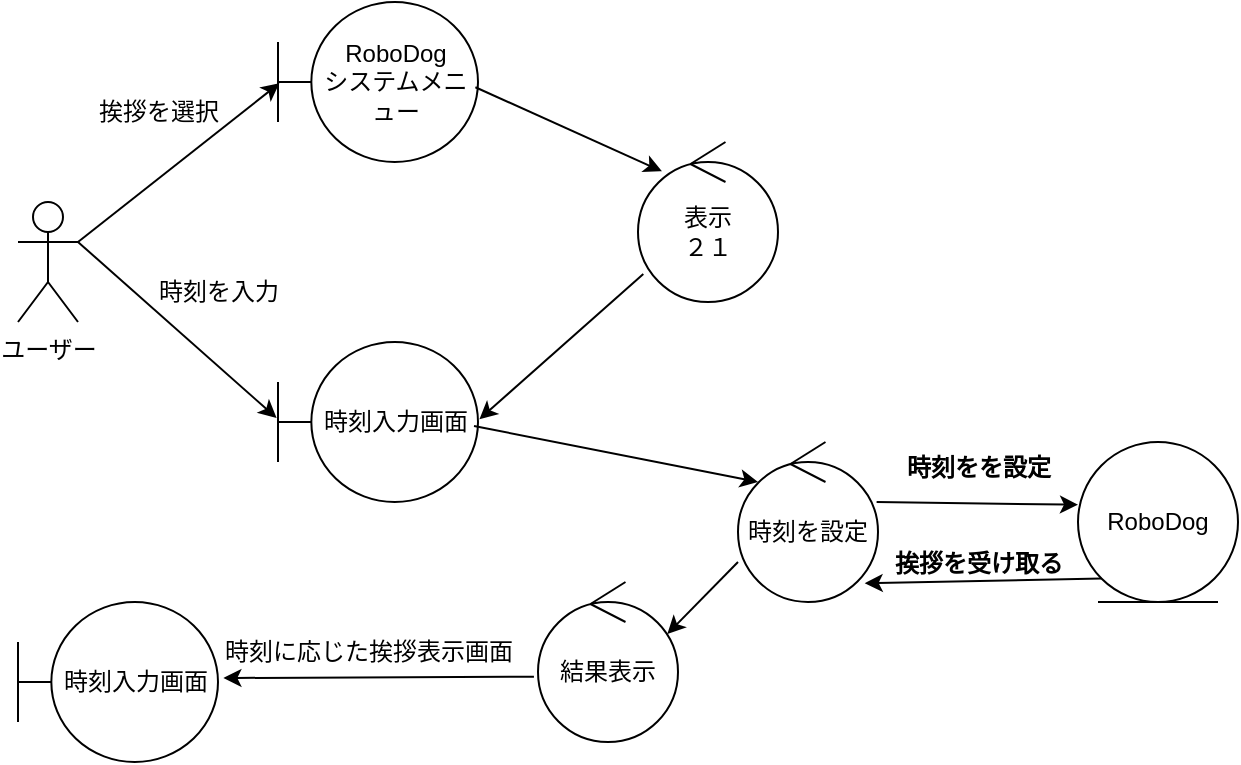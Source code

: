 <mxfile version="28.2.2">
  <diagram name="ページ1" id="uA7jqYEqipXoBsCfcSW4">
    <mxGraphModel dx="778" dy="460" grid="1" gridSize="10" guides="1" tooltips="1" connect="1" arrows="1" fold="1" page="1" pageScale="1" pageWidth="827" pageHeight="1169" math="0" shadow="0">
      <root>
        <mxCell id="0" />
        <mxCell id="1" parent="0" />
        <mxCell id="7X8hMR-USZ19NnBhwpr9-1" value="ユーザー" style="shape=umlActor;verticalLabelPosition=bottom;verticalAlign=top;html=1;outlineConnect=0;" vertex="1" parent="1">
          <mxGeometry x="110" y="140" width="30" height="60" as="geometry" />
        </mxCell>
        <mxCell id="7X8hMR-USZ19NnBhwpr9-2" value="RoboDog&lt;div&gt;システムメニュー&lt;/div&gt;" style="shape=umlBoundary;whiteSpace=wrap;html=1;" vertex="1" parent="1">
          <mxGeometry x="240" y="40" width="100" height="80" as="geometry" />
        </mxCell>
        <mxCell id="7X8hMR-USZ19NnBhwpr9-3" value="" style="endArrow=classic;html=1;rounded=0;exitX=1;exitY=0.333;exitDx=0;exitDy=0;exitPerimeter=0;entryX=0.007;entryY=0.508;entryDx=0;entryDy=0;entryPerimeter=0;" edge="1" parent="1" source="7X8hMR-USZ19NnBhwpr9-1" target="7X8hMR-USZ19NnBhwpr9-2">
          <mxGeometry width="50" height="50" relative="1" as="geometry">
            <mxPoint x="150" y="290" as="sourcePoint" />
            <mxPoint x="200" y="240" as="targetPoint" />
          </mxGeometry>
        </mxCell>
        <mxCell id="7X8hMR-USZ19NnBhwpr9-4" value="" style="endArrow=classic;html=1;rounded=0;exitX=0.987;exitY=0.533;exitDx=0;exitDy=0;exitPerimeter=0;entryX=0.171;entryY=0.183;entryDx=0;entryDy=0;entryPerimeter=0;" edge="1" parent="1" source="7X8hMR-USZ19NnBhwpr9-2" target="7X8hMR-USZ19NnBhwpr9-5">
          <mxGeometry width="50" height="50" relative="1" as="geometry">
            <mxPoint x="170" y="189" as="sourcePoint" />
            <mxPoint x="241" y="120" as="targetPoint" />
          </mxGeometry>
        </mxCell>
        <mxCell id="7X8hMR-USZ19NnBhwpr9-5" value="表示&lt;div&gt;２１&lt;/div&gt;" style="ellipse;shape=umlControl;whiteSpace=wrap;html=1;" vertex="1" parent="1">
          <mxGeometry x="420" y="110" width="70" height="80" as="geometry" />
        </mxCell>
        <mxCell id="7X8hMR-USZ19NnBhwpr9-6" value="時刻入力画面" style="shape=umlBoundary;whiteSpace=wrap;html=1;" vertex="1" parent="1">
          <mxGeometry x="240" y="210" width="100" height="80" as="geometry" />
        </mxCell>
        <mxCell id="7X8hMR-USZ19NnBhwpr9-7" value="" style="endArrow=classic;html=1;rounded=0;exitX=1;exitY=0.333;exitDx=0;exitDy=0;exitPerimeter=0;entryX=-0.007;entryY=0.475;entryDx=0;entryDy=0;entryPerimeter=0;" edge="1" parent="1" source="7X8hMR-USZ19NnBhwpr9-1" target="7X8hMR-USZ19NnBhwpr9-6">
          <mxGeometry width="50" height="50" relative="1" as="geometry">
            <mxPoint x="180" y="189" as="sourcePoint" />
            <mxPoint x="251" y="120" as="targetPoint" />
          </mxGeometry>
        </mxCell>
        <mxCell id="7X8hMR-USZ19NnBhwpr9-9" value="挨拶を選択" style="text;html=1;align=center;verticalAlign=middle;resizable=0;points=[];autosize=1;strokeColor=none;fillColor=none;" vertex="1" parent="1">
          <mxGeometry x="140" y="80" width="80" height="30" as="geometry" />
        </mxCell>
        <mxCell id="7X8hMR-USZ19NnBhwpr9-10" value="時刻を入力" style="text;html=1;align=center;verticalAlign=middle;resizable=0;points=[];autosize=1;strokeColor=none;fillColor=none;" vertex="1" parent="1">
          <mxGeometry x="170" y="170" width="80" height="30" as="geometry" />
        </mxCell>
        <mxCell id="7X8hMR-USZ19NnBhwpr9-11" value="" style="endArrow=classic;html=1;rounded=0;exitX=0.038;exitY=0.825;exitDx=0;exitDy=0;exitPerimeter=0;entryX=1.007;entryY=0.483;entryDx=0;entryDy=0;entryPerimeter=0;" edge="1" parent="1" source="7X8hMR-USZ19NnBhwpr9-5" target="7X8hMR-USZ19NnBhwpr9-6">
          <mxGeometry width="50" height="50" relative="1" as="geometry">
            <mxPoint x="350" y="330" as="sourcePoint" />
            <mxPoint x="410" y="270" as="targetPoint" />
          </mxGeometry>
        </mxCell>
        <mxCell id="7X8hMR-USZ19NnBhwpr9-12" value="時刻を設定" style="ellipse;shape=umlControl;whiteSpace=wrap;html=1;" vertex="1" parent="1">
          <mxGeometry x="470" y="260" width="70" height="80" as="geometry" />
        </mxCell>
        <mxCell id="7X8hMR-USZ19NnBhwpr9-14" value="" style="endArrow=classic;html=1;rounded=0;exitX=0.98;exitY=0.525;exitDx=0;exitDy=0;exitPerimeter=0;entryX=0.143;entryY=0.25;entryDx=0;entryDy=0;entryPerimeter=0;" edge="1" parent="1" source="7X8hMR-USZ19NnBhwpr9-6" target="7X8hMR-USZ19NnBhwpr9-12">
          <mxGeometry width="50" height="50" relative="1" as="geometry">
            <mxPoint x="462" y="200" as="sourcePoint" />
            <mxPoint x="380" y="273" as="targetPoint" />
          </mxGeometry>
        </mxCell>
        <mxCell id="7X8hMR-USZ19NnBhwpr9-15" value="結果表示" style="ellipse;shape=umlControl;whiteSpace=wrap;html=1;" vertex="1" parent="1">
          <mxGeometry x="370" y="330" width="70" height="80" as="geometry" />
        </mxCell>
        <mxCell id="7X8hMR-USZ19NnBhwpr9-16" value="" style="endArrow=classic;html=1;rounded=0;exitX=0;exitY=0.75;exitDx=0;exitDy=0;exitPerimeter=0;entryX=0.924;entryY=0.325;entryDx=0;entryDy=0;entryPerimeter=0;" edge="1" parent="1" source="7X8hMR-USZ19NnBhwpr9-12" target="7X8hMR-USZ19NnBhwpr9-15">
          <mxGeometry width="50" height="50" relative="1" as="geometry">
            <mxPoint x="380" y="260" as="sourcePoint" />
            <mxPoint x="472" y="298" as="targetPoint" />
          </mxGeometry>
        </mxCell>
        <mxCell id="7X8hMR-USZ19NnBhwpr9-18" value="RoboDog" style="ellipse;shape=umlEntity;whiteSpace=wrap;html=1;" vertex="1" parent="1">
          <mxGeometry x="640" y="260" width="80" height="80" as="geometry" />
        </mxCell>
        <mxCell id="7X8hMR-USZ19NnBhwpr9-19" value="時刻をを設定" style="text;align=center;fontStyle=1;verticalAlign=middle;spacingLeft=3;spacingRight=3;strokeColor=none;rotatable=0;points=[[0,0.5],[1,0.5]];portConstraint=eastwest;html=1;" vertex="1" parent="1">
          <mxGeometry x="550" y="260" width="80" height="26" as="geometry" />
        </mxCell>
        <mxCell id="7X8hMR-USZ19NnBhwpr9-20" value="" style="endArrow=classic;html=1;rounded=0;exitX=0.99;exitY=0.375;exitDx=0;exitDy=0;exitPerimeter=0;entryX=0;entryY=0.392;entryDx=0;entryDy=0;entryPerimeter=0;" edge="1" parent="1" source="7X8hMR-USZ19NnBhwpr9-12" target="7X8hMR-USZ19NnBhwpr9-18">
          <mxGeometry width="50" height="50" relative="1" as="geometry">
            <mxPoint x="570" y="340" as="sourcePoint" />
            <mxPoint x="620" y="290" as="targetPoint" />
          </mxGeometry>
        </mxCell>
        <mxCell id="7X8hMR-USZ19NnBhwpr9-21" value="" style="endArrow=classic;html=1;rounded=0;exitX=0;exitY=1;exitDx=0;exitDy=0;entryX=0.905;entryY=0.883;entryDx=0;entryDy=0;entryPerimeter=0;" edge="1" parent="1" source="7X8hMR-USZ19NnBhwpr9-18" target="7X8hMR-USZ19NnBhwpr9-12">
          <mxGeometry width="50" height="50" relative="1" as="geometry">
            <mxPoint x="590" y="430" as="sourcePoint" />
            <mxPoint x="580" y="400" as="targetPoint" />
          </mxGeometry>
        </mxCell>
        <mxCell id="7X8hMR-USZ19NnBhwpr9-22" value="&lt;br&gt;&lt;div&gt;挨拶を受け取る&lt;/div&gt;" style="text;align=center;fontStyle=1;verticalAlign=middle;spacingLeft=3;spacingRight=3;strokeColor=none;rotatable=0;points=[[0,0.5],[1,0.5]];portConstraint=eastwest;html=1;" vertex="1" parent="1">
          <mxGeometry x="550" y="300" width="80" height="26" as="geometry" />
        </mxCell>
        <mxCell id="7X8hMR-USZ19NnBhwpr9-23" value="時刻入力画面" style="shape=umlBoundary;whiteSpace=wrap;html=1;" vertex="1" parent="1">
          <mxGeometry x="110" y="340" width="100" height="80" as="geometry" />
        </mxCell>
        <mxCell id="7X8hMR-USZ19NnBhwpr9-24" value="" style="endArrow=classic;html=1;rounded=0;exitX=-0.029;exitY=0.592;exitDx=0;exitDy=0;exitPerimeter=0;entryX=1.027;entryY=0.475;entryDx=0;entryDy=0;entryPerimeter=0;" edge="1" parent="1" source="7X8hMR-USZ19NnBhwpr9-15" target="7X8hMR-USZ19NnBhwpr9-23">
          <mxGeometry width="50" height="50" relative="1" as="geometry">
            <mxPoint x="505" y="330" as="sourcePoint" />
            <mxPoint x="430" y="366" as="targetPoint" />
          </mxGeometry>
        </mxCell>
        <mxCell id="7X8hMR-USZ19NnBhwpr9-25" value="時刻に応じた挨拶表示画面" style="text;html=1;align=center;verticalAlign=middle;resizable=0;points=[];autosize=1;strokeColor=none;fillColor=none;" vertex="1" parent="1">
          <mxGeometry x="200" y="350" width="170" height="30" as="geometry" />
        </mxCell>
      </root>
    </mxGraphModel>
  </diagram>
</mxfile>
